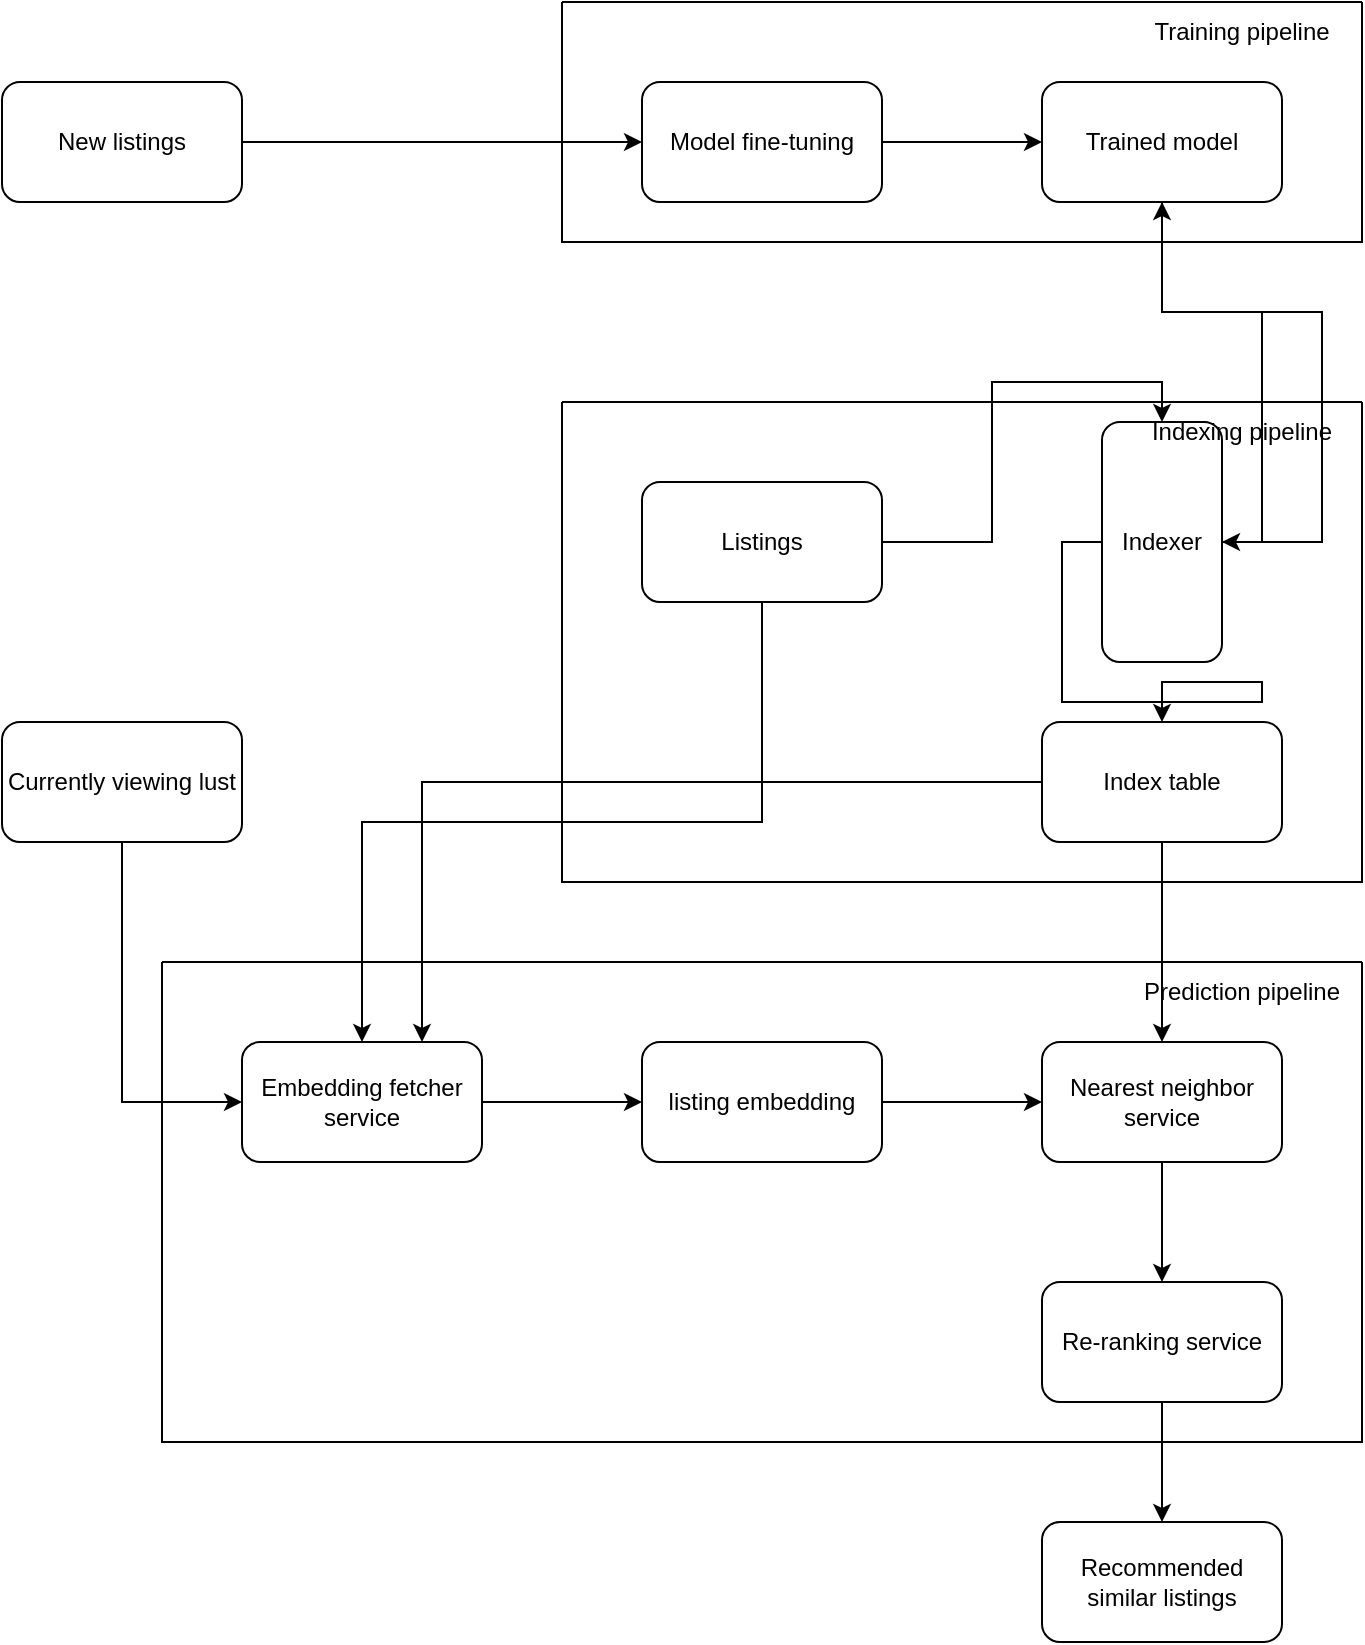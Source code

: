 <mxfile scale="1" border="0" version="23.1.7" type="device">
  <diagram id="JIO4U5yVURzNJD8ckPtT" name="Page-1">
    <mxGraphModel dx="882" dy="578" grid="1" gridSize="10" guides="1" tooltips="1" connect="1" arrows="1" fold="1" page="1" pageScale="1" pageWidth="850" pageHeight="1100" math="0" shadow="0">
      <root>
        <mxCell id="0" />
        <mxCell id="1" parent="0" />
        <mxCell id="oydF-h_raNgV6xe0kJm8-17" style="edgeStyle=orthogonalEdgeStyle;rounded=0;orthogonalLoop=1;jettySize=auto;html=1;exitX=1;exitY=0.5;exitDx=0;exitDy=0;" edge="1" parent="1" source="oydF-h_raNgV6xe0kJm8-1" target="oydF-h_raNgV6xe0kJm8-3">
          <mxGeometry relative="1" as="geometry" />
        </mxCell>
        <mxCell id="oydF-h_raNgV6xe0kJm8-1" value="New listings" style="rounded=1;whiteSpace=wrap;html=1;" vertex="1" parent="1">
          <mxGeometry x="80" y="120" width="120" height="60" as="geometry" />
        </mxCell>
        <mxCell id="oydF-h_raNgV6xe0kJm8-2" value="" style="swimlane;startSize=0;" vertex="1" parent="1">
          <mxGeometry x="360" y="80" width="400" height="120" as="geometry" />
        </mxCell>
        <mxCell id="oydF-h_raNgV6xe0kJm8-20" style="edgeStyle=orthogonalEdgeStyle;rounded=0;orthogonalLoop=1;jettySize=auto;html=1;exitX=1;exitY=0.5;exitDx=0;exitDy=0;entryX=0;entryY=0.5;entryDx=0;entryDy=0;" edge="1" parent="oydF-h_raNgV6xe0kJm8-2" source="oydF-h_raNgV6xe0kJm8-3" target="oydF-h_raNgV6xe0kJm8-4">
          <mxGeometry relative="1" as="geometry" />
        </mxCell>
        <mxCell id="oydF-h_raNgV6xe0kJm8-3" value="Model fine-tuning" style="rounded=1;whiteSpace=wrap;html=1;" vertex="1" parent="oydF-h_raNgV6xe0kJm8-2">
          <mxGeometry x="40" y="40" width="120" height="60" as="geometry" />
        </mxCell>
        <mxCell id="oydF-h_raNgV6xe0kJm8-4" value="Trained model" style="rounded=1;whiteSpace=wrap;html=1;" vertex="1" parent="oydF-h_raNgV6xe0kJm8-2">
          <mxGeometry x="240" y="40" width="120" height="60" as="geometry" />
        </mxCell>
        <mxCell id="oydF-h_raNgV6xe0kJm8-18" value="Training pipeline" style="text;html=1;align=center;verticalAlign=middle;whiteSpace=wrap;rounded=0;" vertex="1" parent="oydF-h_raNgV6xe0kJm8-2">
          <mxGeometry x="280" width="120" height="30" as="geometry" />
        </mxCell>
        <mxCell id="oydF-h_raNgV6xe0kJm8-6" value="" style="swimlane;startSize=0;" vertex="1" parent="1">
          <mxGeometry x="360" y="280" width="400" height="240" as="geometry" />
        </mxCell>
        <mxCell id="oydF-h_raNgV6xe0kJm8-23" style="edgeStyle=orthogonalEdgeStyle;rounded=0;orthogonalLoop=1;jettySize=auto;html=1;exitX=1;exitY=0.5;exitDx=0;exitDy=0;entryX=0;entryY=0.5;entryDx=0;entryDy=0;" edge="1" parent="oydF-h_raNgV6xe0kJm8-6" source="oydF-h_raNgV6xe0kJm8-7" target="oydF-h_raNgV6xe0kJm8-8">
          <mxGeometry relative="1" as="geometry" />
        </mxCell>
        <mxCell id="oydF-h_raNgV6xe0kJm8-7" value="Listings" style="rounded=1;whiteSpace=wrap;html=1;" vertex="1" parent="oydF-h_raNgV6xe0kJm8-6">
          <mxGeometry x="40" y="40" width="120" height="60" as="geometry" />
        </mxCell>
        <mxCell id="oydF-h_raNgV6xe0kJm8-24" style="edgeStyle=orthogonalEdgeStyle;rounded=0;orthogonalLoop=1;jettySize=auto;html=1;exitX=0.5;exitY=1;exitDx=0;exitDy=0;" edge="1" parent="oydF-h_raNgV6xe0kJm8-6" source="oydF-h_raNgV6xe0kJm8-8" target="oydF-h_raNgV6xe0kJm8-9">
          <mxGeometry relative="1" as="geometry" />
        </mxCell>
        <mxCell id="oydF-h_raNgV6xe0kJm8-8" value="Indexer" style="rounded=1;whiteSpace=wrap;html=1;direction=south;" vertex="1" parent="oydF-h_raNgV6xe0kJm8-6">
          <mxGeometry x="270" y="10" width="60" height="120" as="geometry" />
        </mxCell>
        <mxCell id="oydF-h_raNgV6xe0kJm8-9" value="Index table" style="rounded=1;whiteSpace=wrap;html=1;" vertex="1" parent="oydF-h_raNgV6xe0kJm8-6">
          <mxGeometry x="240" y="160" width="120" height="60" as="geometry" />
        </mxCell>
        <mxCell id="oydF-h_raNgV6xe0kJm8-19" value="Indexing pipeline" style="text;html=1;align=center;verticalAlign=middle;whiteSpace=wrap;rounded=0;" vertex="1" parent="oydF-h_raNgV6xe0kJm8-6">
          <mxGeometry x="280" width="120" height="30" as="geometry" />
        </mxCell>
        <mxCell id="oydF-h_raNgV6xe0kJm8-10" value="" style="swimlane;startSize=0;" vertex="1" parent="1">
          <mxGeometry x="160" y="560" width="600" height="240" as="geometry" />
        </mxCell>
        <mxCell id="oydF-h_raNgV6xe0kJm8-28" style="edgeStyle=orthogonalEdgeStyle;rounded=0;orthogonalLoop=1;jettySize=auto;html=1;exitX=1;exitY=0.5;exitDx=0;exitDy=0;entryX=0;entryY=0.5;entryDx=0;entryDy=0;" edge="1" parent="oydF-h_raNgV6xe0kJm8-10" source="oydF-h_raNgV6xe0kJm8-11" target="oydF-h_raNgV6xe0kJm8-12">
          <mxGeometry relative="1" as="geometry" />
        </mxCell>
        <mxCell id="oydF-h_raNgV6xe0kJm8-11" value="Embedding fetcher service" style="rounded=1;whiteSpace=wrap;html=1;" vertex="1" parent="oydF-h_raNgV6xe0kJm8-10">
          <mxGeometry x="40" y="40" width="120" height="60" as="geometry" />
        </mxCell>
        <mxCell id="oydF-h_raNgV6xe0kJm8-29" style="edgeStyle=orthogonalEdgeStyle;rounded=0;orthogonalLoop=1;jettySize=auto;html=1;exitX=1;exitY=0.5;exitDx=0;exitDy=0;entryX=0;entryY=0.5;entryDx=0;entryDy=0;" edge="1" parent="oydF-h_raNgV6xe0kJm8-10" source="oydF-h_raNgV6xe0kJm8-12" target="oydF-h_raNgV6xe0kJm8-13">
          <mxGeometry relative="1" as="geometry" />
        </mxCell>
        <mxCell id="oydF-h_raNgV6xe0kJm8-12" value="listing embedding" style="rounded=1;whiteSpace=wrap;html=1;" vertex="1" parent="oydF-h_raNgV6xe0kJm8-10">
          <mxGeometry x="240" y="40" width="120" height="60" as="geometry" />
        </mxCell>
        <mxCell id="oydF-h_raNgV6xe0kJm8-31" style="edgeStyle=orthogonalEdgeStyle;rounded=0;orthogonalLoop=1;jettySize=auto;html=1;exitX=0.5;exitY=1;exitDx=0;exitDy=0;" edge="1" parent="oydF-h_raNgV6xe0kJm8-10" source="oydF-h_raNgV6xe0kJm8-13" target="oydF-h_raNgV6xe0kJm8-14">
          <mxGeometry relative="1" as="geometry" />
        </mxCell>
        <mxCell id="oydF-h_raNgV6xe0kJm8-13" value="Nearest neighbor service" style="rounded=1;whiteSpace=wrap;html=1;" vertex="1" parent="oydF-h_raNgV6xe0kJm8-10">
          <mxGeometry x="440" y="40" width="120" height="60" as="geometry" />
        </mxCell>
        <mxCell id="oydF-h_raNgV6xe0kJm8-14" value="Re-ranking service" style="rounded=1;whiteSpace=wrap;html=1;" vertex="1" parent="oydF-h_raNgV6xe0kJm8-10">
          <mxGeometry x="440" y="160" width="120" height="60" as="geometry" />
        </mxCell>
        <mxCell id="oydF-h_raNgV6xe0kJm8-33" value="Prediction pipeline" style="text;html=1;align=center;verticalAlign=middle;whiteSpace=wrap;rounded=0;" vertex="1" parent="oydF-h_raNgV6xe0kJm8-10">
          <mxGeometry x="480" width="120" height="30" as="geometry" />
        </mxCell>
        <mxCell id="oydF-h_raNgV6xe0kJm8-15" value="Recommended similar listings" style="rounded=1;whiteSpace=wrap;html=1;" vertex="1" parent="1">
          <mxGeometry x="600" y="840" width="120" height="60" as="geometry" />
        </mxCell>
        <mxCell id="oydF-h_raNgV6xe0kJm8-26" style="edgeStyle=orthogonalEdgeStyle;rounded=0;orthogonalLoop=1;jettySize=auto;html=1;exitX=0.5;exitY=1;exitDx=0;exitDy=0;entryX=0;entryY=0.5;entryDx=0;entryDy=0;" edge="1" parent="1" source="oydF-h_raNgV6xe0kJm8-16" target="oydF-h_raNgV6xe0kJm8-11">
          <mxGeometry relative="1" as="geometry" />
        </mxCell>
        <mxCell id="oydF-h_raNgV6xe0kJm8-16" value="Currently viewing lust" style="rounded=1;whiteSpace=wrap;html=1;" vertex="1" parent="1">
          <mxGeometry x="80" y="440" width="120" height="60" as="geometry" />
        </mxCell>
        <mxCell id="oydF-h_raNgV6xe0kJm8-21" style="edgeStyle=orthogonalEdgeStyle;rounded=0;orthogonalLoop=1;jettySize=auto;html=1;exitX=0.5;exitY=1;exitDx=0;exitDy=0;entryX=0.5;entryY=0;entryDx=0;entryDy=0;" edge="1" parent="1" source="oydF-h_raNgV6xe0kJm8-4" target="oydF-h_raNgV6xe0kJm8-8">
          <mxGeometry relative="1" as="geometry" />
        </mxCell>
        <mxCell id="oydF-h_raNgV6xe0kJm8-22" style="edgeStyle=orthogonalEdgeStyle;rounded=0;orthogonalLoop=1;jettySize=auto;html=1;exitX=0.5;exitY=0;exitDx=0;exitDy=0;" edge="1" parent="1" source="oydF-h_raNgV6xe0kJm8-8" target="oydF-h_raNgV6xe0kJm8-4">
          <mxGeometry relative="1" as="geometry" />
        </mxCell>
        <mxCell id="oydF-h_raNgV6xe0kJm8-25" style="edgeStyle=orthogonalEdgeStyle;rounded=0;orthogonalLoop=1;jettySize=auto;html=1;exitX=0.5;exitY=1;exitDx=0;exitDy=0;entryX=0.5;entryY=0;entryDx=0;entryDy=0;" edge="1" parent="1" source="oydF-h_raNgV6xe0kJm8-7" target="oydF-h_raNgV6xe0kJm8-11">
          <mxGeometry relative="1" as="geometry" />
        </mxCell>
        <mxCell id="oydF-h_raNgV6xe0kJm8-27" style="edgeStyle=orthogonalEdgeStyle;rounded=0;orthogonalLoop=1;jettySize=auto;html=1;exitX=0;exitY=0.5;exitDx=0;exitDy=0;entryX=0.75;entryY=0;entryDx=0;entryDy=0;" edge="1" parent="1" source="oydF-h_raNgV6xe0kJm8-9" target="oydF-h_raNgV6xe0kJm8-11">
          <mxGeometry relative="1" as="geometry" />
        </mxCell>
        <mxCell id="oydF-h_raNgV6xe0kJm8-30" style="edgeStyle=orthogonalEdgeStyle;rounded=0;orthogonalLoop=1;jettySize=auto;html=1;exitX=0.5;exitY=1;exitDx=0;exitDy=0;" edge="1" parent="1" source="oydF-h_raNgV6xe0kJm8-9" target="oydF-h_raNgV6xe0kJm8-13">
          <mxGeometry relative="1" as="geometry" />
        </mxCell>
        <mxCell id="oydF-h_raNgV6xe0kJm8-32" style="edgeStyle=orthogonalEdgeStyle;rounded=0;orthogonalLoop=1;jettySize=auto;html=1;exitX=0.5;exitY=1;exitDx=0;exitDy=0;" edge="1" parent="1" source="oydF-h_raNgV6xe0kJm8-14" target="oydF-h_raNgV6xe0kJm8-15">
          <mxGeometry relative="1" as="geometry" />
        </mxCell>
      </root>
    </mxGraphModel>
  </diagram>
</mxfile>
